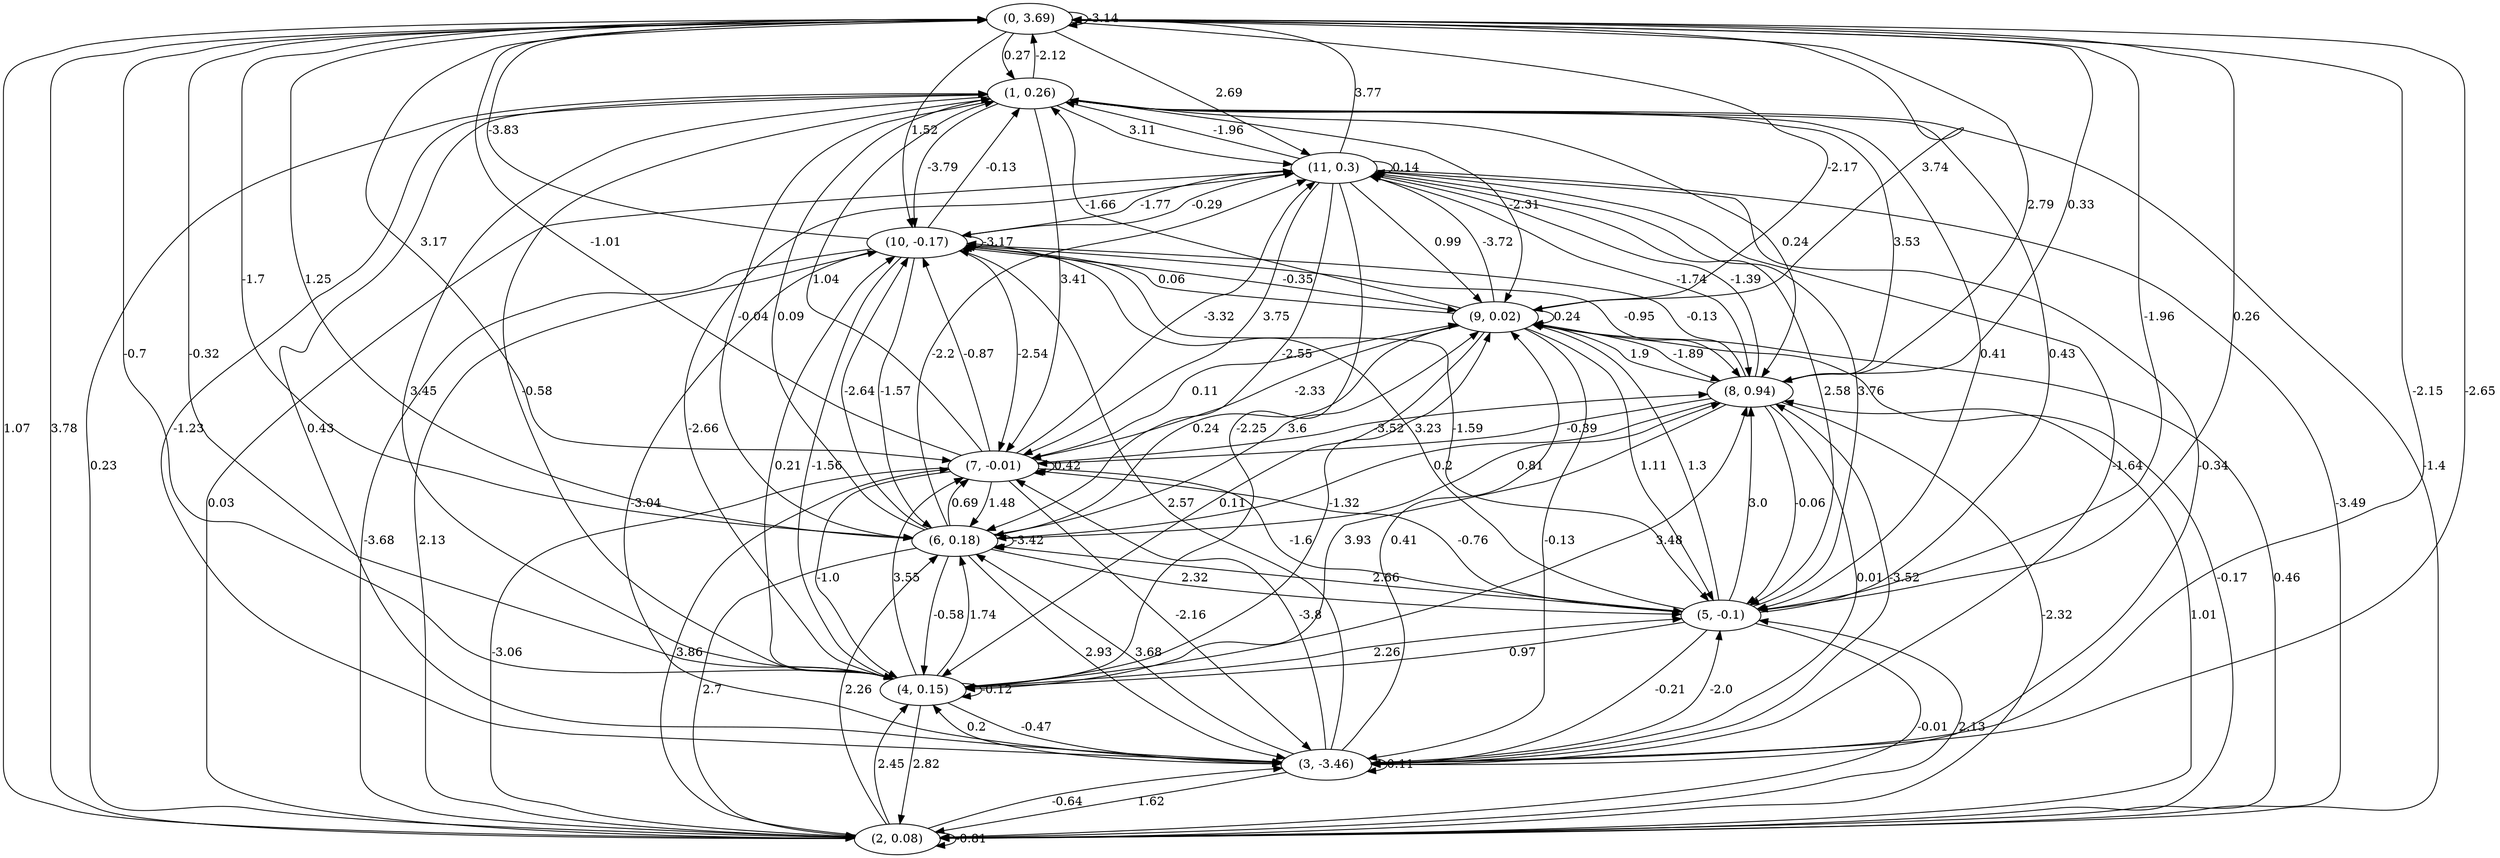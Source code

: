 digraph {
    0 [ label = "(0, 3.69)" ]
    1 [ label = "(1, 0.26)" ]
    2 [ label = "(2, 0.08)" ]
    3 [ label = "(3, -3.46)" ]
    4 [ label = "(4, 0.15)" ]
    5 [ label = "(5, -0.1)" ]
    6 [ label = "(6, 0.18)" ]
    7 [ label = "(7, -0.01)" ]
    8 [ label = "(8, 0.94)" ]
    9 [ label = "(9, 0.02)" ]
    10 [ label = "(10, -0.17)" ]
    11 [ label = "(11, 0.3)" ]
    0 -> 0 [ label = "-3.14" ]
    2 -> 2 [ label = "-0.81" ]
    3 -> 3 [ label = "0.11" ]
    4 -> 4 [ label = "-0.12" ]
    6 -> 6 [ label = "-3.42" ]
    7 -> 7 [ label = "0.42" ]
    9 -> 9 [ label = "0.24" ]
    10 -> 10 [ label = "-3.17" ]
    11 -> 11 [ label = "0.14" ]
    1 -> 0 [ label = "-2.12" ]
    2 -> 0 [ label = "3.78" ]
    3 -> 0 [ label = "-2.65" ]
    4 -> 0 [ label = "-0.32" ]
    5 -> 0 [ label = "0.26" ]
    6 -> 0 [ label = "1.25" ]
    7 -> 0 [ label = "-1.01" ]
    8 -> 0 [ label = "0.33" ]
    9 -> 0 [ label = "3.74" ]
    10 -> 0 [ label = "-3.83" ]
    11 -> 0 [ label = "3.77" ]
    0 -> 1 [ label = "0.27" ]
    2 -> 1 [ label = "0.23" ]
    3 -> 1 [ label = "0.43" ]
    4 -> 1 [ label = "-0.58" ]
    5 -> 1 [ label = "0.43" ]
    6 -> 1 [ label = "0.09" ]
    7 -> 1 [ label = "1.04" ]
    8 -> 1 [ label = "3.53" ]
    9 -> 1 [ label = "-1.66" ]
    10 -> 1 [ label = "-0.13" ]
    11 -> 1 [ label = "-1.96" ]
    0 -> 2 [ label = "1.07" ]
    1 -> 2 [ label = "-1.4" ]
    3 -> 2 [ label = "1.62" ]
    4 -> 2 [ label = "2.82" ]
    5 -> 2 [ label = "-0.01" ]
    6 -> 2 [ label = "2.7" ]
    7 -> 2 [ label = "-3.06" ]
    8 -> 2 [ label = "-2.32" ]
    9 -> 2 [ label = "-0.17" ]
    10 -> 2 [ label = "-3.68" ]
    11 -> 2 [ label = "-3.49" ]
    0 -> 3 [ label = "-2.15" ]
    1 -> 3 [ label = "-1.23" ]
    2 -> 3 [ label = "-0.64" ]
    4 -> 3 [ label = "-0.47" ]
    5 -> 3 [ label = "-0.21" ]
    6 -> 3 [ label = "2.93" ]
    7 -> 3 [ label = "-2.16" ]
    8 -> 3 [ label = "0.01" ]
    9 -> 3 [ label = "-0.13" ]
    10 -> 3 [ label = "-3.04" ]
    11 -> 3 [ label = "-0.34" ]
    0 -> 4 [ label = "-0.7" ]
    1 -> 4 [ label = "3.45" ]
    2 -> 4 [ label = "2.45" ]
    3 -> 4 [ label = "0.2" ]
    5 -> 4 [ label = "0.97" ]
    6 -> 4 [ label = "-0.58" ]
    7 -> 4 [ label = "-1.0" ]
    8 -> 4 [ label = "3.93" ]
    9 -> 4 [ label = "0.11" ]
    10 -> 4 [ label = "-1.56" ]
    11 -> 4 [ label = "-2.25" ]
    0 -> 5 [ label = "-1.96" ]
    1 -> 5 [ label = "0.41" ]
    2 -> 5 [ label = "2.13" ]
    3 -> 5 [ label = "-2.0" ]
    4 -> 5 [ label = "2.26" ]
    6 -> 5 [ label = "2.32" ]
    7 -> 5 [ label = "-1.6" ]
    8 -> 5 [ label = "-0.06" ]
    9 -> 5 [ label = "1.11" ]
    10 -> 5 [ label = "-1.59" ]
    11 -> 5 [ label = "2.58" ]
    0 -> 6 [ label = "-1.7" ]
    1 -> 6 [ label = "-0.04" ]
    2 -> 6 [ label = "2.26" ]
    3 -> 6 [ label = "3.68" ]
    4 -> 6 [ label = "1.74" ]
    5 -> 6 [ label = "2.66" ]
    7 -> 6 [ label = "1.48" ]
    8 -> 6 [ label = "0.2" ]
    9 -> 6 [ label = "0.24" ]
    10 -> 6 [ label = "-1.57" ]
    11 -> 6 [ label = "-2.55" ]
    0 -> 7 [ label = "3.17" ]
    1 -> 7 [ label = "3.41" ]
    2 -> 7 [ label = "3.86" ]
    3 -> 7 [ label = "-3.8" ]
    4 -> 7 [ label = "3.55" ]
    5 -> 7 [ label = "-0.76" ]
    6 -> 7 [ label = "0.69" ]
    8 -> 7 [ label = "-0.39" ]
    9 -> 7 [ label = "-2.33" ]
    10 -> 7 [ label = "-2.54" ]
    11 -> 7 [ label = "3.75" ]
    0 -> 8 [ label = "2.79" ]
    1 -> 8 [ label = "0.24" ]
    2 -> 8 [ label = "1.01" ]
    3 -> 8 [ label = "-3.52" ]
    4 -> 8 [ label = "3.48" ]
    5 -> 8 [ label = "3.0" ]
    6 -> 8 [ label = "0.81" ]
    7 -> 8 [ label = "-3.52" ]
    9 -> 8 [ label = "-1.89" ]
    10 -> 8 [ label = "-0.95" ]
    11 -> 8 [ label = "-1.74" ]
    0 -> 9 [ label = "-2.17" ]
    1 -> 9 [ label = "-2.31" ]
    2 -> 9 [ label = "0.46" ]
    3 -> 9 [ label = "0.41" ]
    4 -> 9 [ label = "-1.32" ]
    5 -> 9 [ label = "1.3" ]
    6 -> 9 [ label = "3.6" ]
    7 -> 9 [ label = "0.11" ]
    8 -> 9 [ label = "1.9" ]
    10 -> 9 [ label = "-0.35" ]
    11 -> 9 [ label = "0.99" ]
    0 -> 10 [ label = "1.52" ]
    1 -> 10 [ label = "-3.79" ]
    2 -> 10 [ label = "2.13" ]
    3 -> 10 [ label = "2.57" ]
    4 -> 10 [ label = "0.21" ]
    5 -> 10 [ label = "3.23" ]
    6 -> 10 [ label = "-2.64" ]
    7 -> 10 [ label = "-0.87" ]
    8 -> 10 [ label = "-0.13" ]
    9 -> 10 [ label = "0.06" ]
    11 -> 10 [ label = "-1.77" ]
    0 -> 11 [ label = "2.69" ]
    1 -> 11 [ label = "3.11" ]
    2 -> 11 [ label = "0.03" ]
    3 -> 11 [ label = "-1.64" ]
    4 -> 11 [ label = "-2.66" ]
    5 -> 11 [ label = "3.76" ]
    6 -> 11 [ label = "-2.2" ]
    7 -> 11 [ label = "-3.32" ]
    8 -> 11 [ label = "-1.39" ]
    9 -> 11 [ label = "-3.72" ]
    10 -> 11 [ label = "-0.29" ]
}

